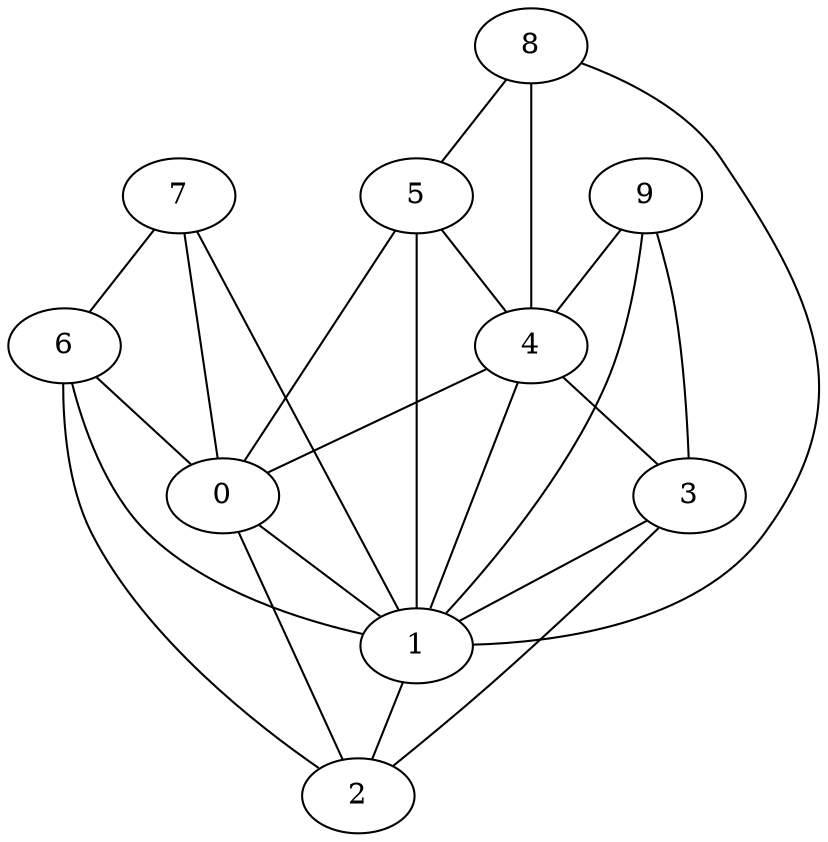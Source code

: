 graph {
    0 [ label = "0" ]
    1 [ label = "1" ]
    2 [ label = "2" ]
    3 [ label = "3" ]
    4 [ label = "4" ]
    5 [ label = "5" ]
    6 [ label = "6" ]
    7 [ label = "7" ]
    8 [ label = "8" ]
    9 [ label = "9" ]
    0 -- 1 [ ]
    0 -- 2 [ ]
    1 -- 2 [ ]
    9 -- 4 [ ]
    3 -- 1 [ ]
    3 -- 2 [ ]
    4 -- 0 [ ]
    4 -- 1 [ ]
    4 -- 3 [ ]
    5 -- 0 [ ]
    5 -- 1 [ ]
    5 -- 4 [ ]
    6 -- 0 [ ]
    6 -- 1 [ ]
    6 -- 2 [ ]
    7 -- 0 [ ]
    7 -- 1 [ ]
    7 -- 6 [ ]
    8 -- 1 [ ]
    8 -- 4 [ ]
    8 -- 5 [ ]
    9 -- 1 [ ]
    9 -- 3 [ ]
}
